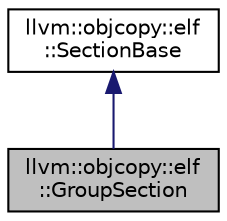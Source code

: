 digraph "llvm::objcopy::elf::GroupSection"
{
 // LATEX_PDF_SIZE
  bgcolor="transparent";
  edge [fontname="Helvetica",fontsize="10",labelfontname="Helvetica",labelfontsize="10"];
  node [fontname="Helvetica",fontsize="10",shape=record];
  Node1 [label="llvm::objcopy::elf\l::GroupSection",height=0.2,width=0.4,color="black", fillcolor="grey75", style="filled", fontcolor="black",tooltip=" "];
  Node2 -> Node1 [dir="back",color="midnightblue",fontsize="10",style="solid",fontname="Helvetica"];
  Node2 [label="llvm::objcopy::elf\l::SectionBase",height=0.2,width=0.4,color="black",URL="$classllvm_1_1objcopy_1_1elf_1_1SectionBase.html",tooltip=" "];
}
